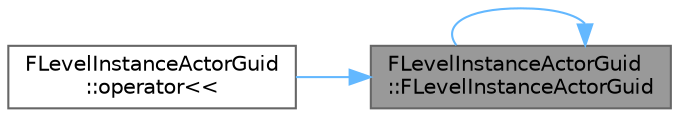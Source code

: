 digraph "FLevelInstanceActorGuid::FLevelInstanceActorGuid"
{
 // INTERACTIVE_SVG=YES
 // LATEX_PDF_SIZE
  bgcolor="transparent";
  edge [fontname=Helvetica,fontsize=10,labelfontname=Helvetica,labelfontsize=10];
  node [fontname=Helvetica,fontsize=10,shape=box,height=0.2,width=0.4];
  rankdir="RL";
  Node1 [id="Node000001",label="FLevelInstanceActorGuid\l::FLevelInstanceActorGuid",height=0.2,width=0.4,color="gray40", fillcolor="grey60", style="filled", fontcolor="black",tooltip=" "];
  Node1 -> Node1 [id="edge1_Node000001_Node000001",dir="back",color="steelblue1",style="solid",tooltip=" "];
  Node1 -> Node2 [id="edge2_Node000001_Node000002",dir="back",color="steelblue1",style="solid",tooltip=" "];
  Node2 [id="Node000002",label="FLevelInstanceActorGuid\l::operator\<\<",height=0.2,width=0.4,color="grey40", fillcolor="white", style="filled",URL="$dc/da6/structFLevelInstanceActorGuid.html#afb3a0d21275778e916d84dc5f61b8c5f",tooltip=" "];
}
